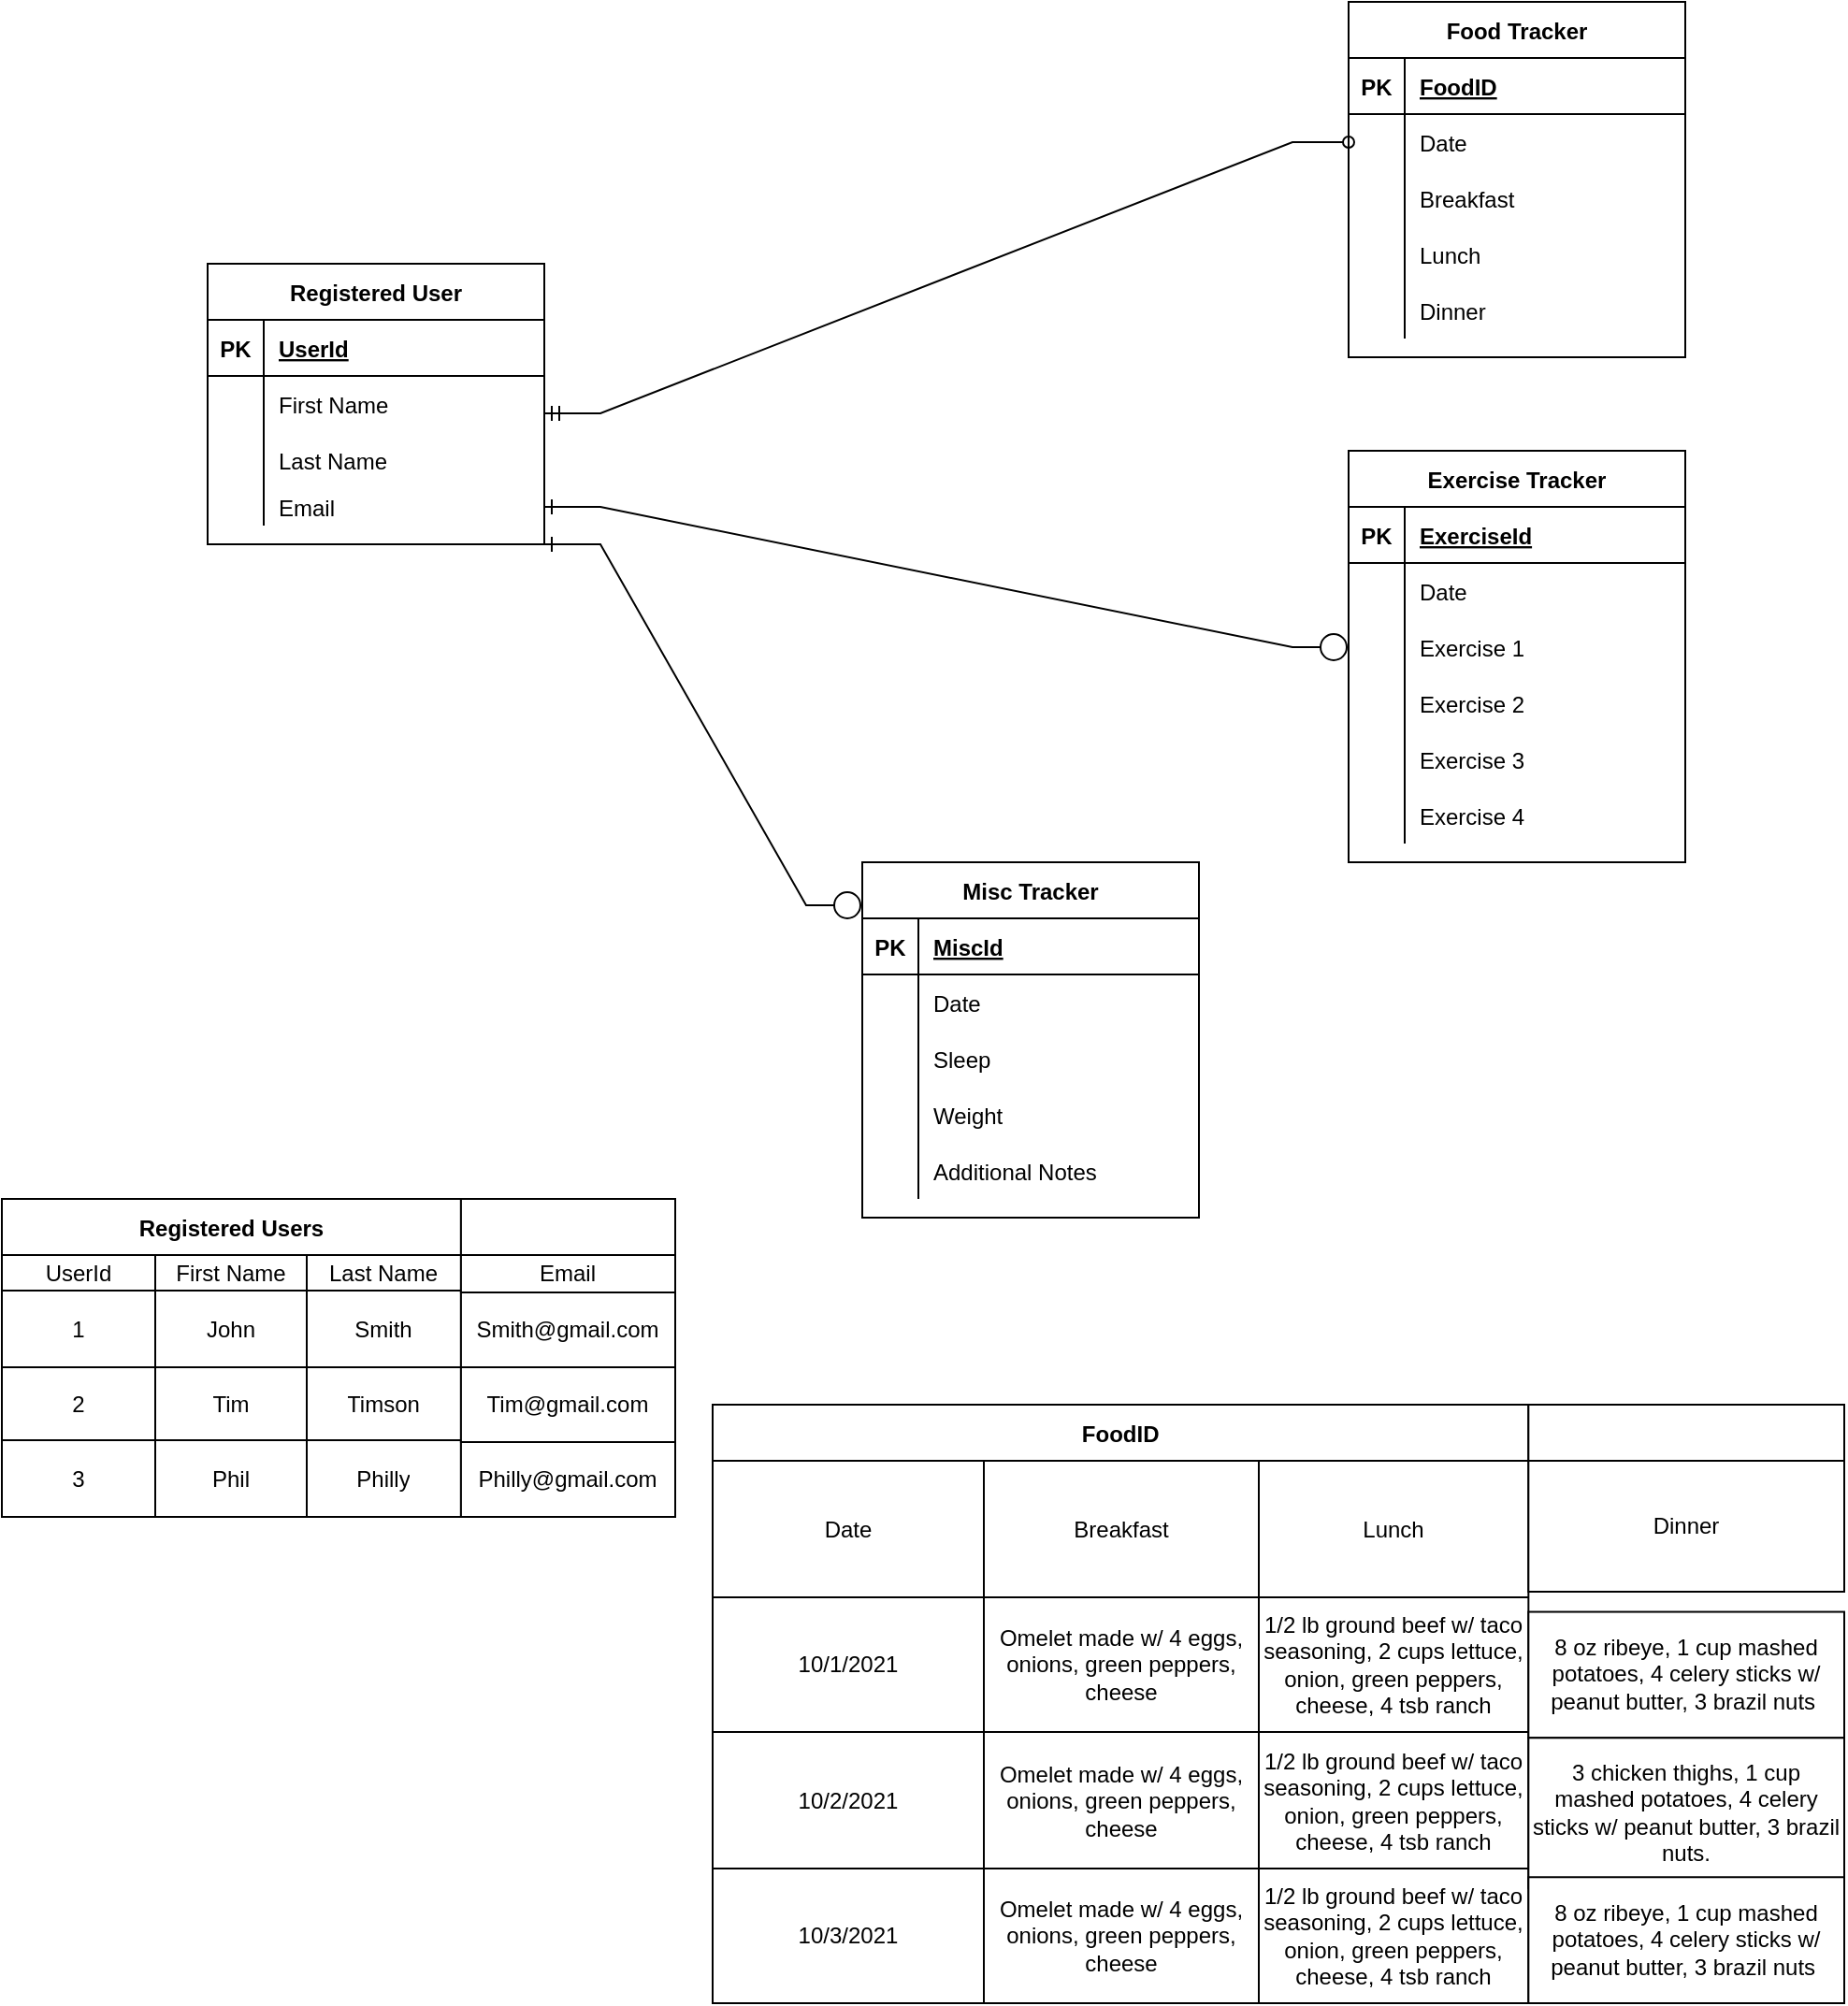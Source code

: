 <mxfile version="15.4.3" type="device"><diagram id="7xG6jPsVmkQjifolcjC4" name="Page-1"><mxGraphModel dx="2881" dy="2234" grid="1" gridSize="10" guides="1" tooltips="1" connect="1" arrows="1" fold="1" page="1" pageScale="1" pageWidth="850" pageHeight="1100" math="0" shadow="0"><root><mxCell id="0"/><mxCell id="1" parent="0"/><mxCell id="DBpOSrfO5cmfSUIclHoD-1" value="Registered User" style="shape=table;startSize=30;container=1;collapsible=1;childLayout=tableLayout;fixedRows=1;rowLines=0;fontStyle=1;align=center;resizeLast=1;" vertex="1" parent="1"><mxGeometry x="-740" y="20" width="180" height="150" as="geometry"/></mxCell><mxCell id="DBpOSrfO5cmfSUIclHoD-2" value="" style="shape=partialRectangle;collapsible=0;dropTarget=0;pointerEvents=0;fillColor=none;top=0;left=0;bottom=1;right=0;points=[[0,0.5],[1,0.5]];portConstraint=eastwest;" vertex="1" parent="DBpOSrfO5cmfSUIclHoD-1"><mxGeometry y="30" width="180" height="30" as="geometry"/></mxCell><mxCell id="DBpOSrfO5cmfSUIclHoD-3" value="PK" style="shape=partialRectangle;connectable=0;fillColor=none;top=0;left=0;bottom=0;right=0;fontStyle=1;overflow=hidden;" vertex="1" parent="DBpOSrfO5cmfSUIclHoD-2"><mxGeometry width="30" height="30" as="geometry"><mxRectangle width="30" height="30" as="alternateBounds"/></mxGeometry></mxCell><mxCell id="DBpOSrfO5cmfSUIclHoD-4" value="UserId" style="shape=partialRectangle;connectable=0;fillColor=none;top=0;left=0;bottom=0;right=0;align=left;spacingLeft=6;fontStyle=5;overflow=hidden;" vertex="1" parent="DBpOSrfO5cmfSUIclHoD-2"><mxGeometry x="30" width="150" height="30" as="geometry"><mxRectangle width="150" height="30" as="alternateBounds"/></mxGeometry></mxCell><mxCell id="DBpOSrfO5cmfSUIclHoD-5" value="" style="shape=partialRectangle;collapsible=0;dropTarget=0;pointerEvents=0;fillColor=none;top=0;left=0;bottom=0;right=0;points=[[0,0.5],[1,0.5]];portConstraint=eastwest;" vertex="1" parent="DBpOSrfO5cmfSUIclHoD-1"><mxGeometry y="60" width="180" height="30" as="geometry"/></mxCell><mxCell id="DBpOSrfO5cmfSUIclHoD-6" value="" style="shape=partialRectangle;connectable=0;fillColor=none;top=0;left=0;bottom=0;right=0;editable=1;overflow=hidden;" vertex="1" parent="DBpOSrfO5cmfSUIclHoD-5"><mxGeometry width="30" height="30" as="geometry"><mxRectangle width="30" height="30" as="alternateBounds"/></mxGeometry></mxCell><mxCell id="DBpOSrfO5cmfSUIclHoD-7" value="First Name " style="shape=partialRectangle;connectable=0;fillColor=none;top=0;left=0;bottom=0;right=0;align=left;spacingLeft=6;overflow=hidden;" vertex="1" parent="DBpOSrfO5cmfSUIclHoD-5"><mxGeometry x="30" width="150" height="30" as="geometry"><mxRectangle width="150" height="30" as="alternateBounds"/></mxGeometry></mxCell><mxCell id="DBpOSrfO5cmfSUIclHoD-8" value="" style="shape=partialRectangle;collapsible=0;dropTarget=0;pointerEvents=0;fillColor=none;top=0;left=0;bottom=0;right=0;points=[[0,0.5],[1,0.5]];portConstraint=eastwest;" vertex="1" parent="DBpOSrfO5cmfSUIclHoD-1"><mxGeometry y="90" width="180" height="30" as="geometry"/></mxCell><mxCell id="DBpOSrfO5cmfSUIclHoD-9" value="" style="shape=partialRectangle;connectable=0;fillColor=none;top=0;left=0;bottom=0;right=0;editable=1;overflow=hidden;" vertex="1" parent="DBpOSrfO5cmfSUIclHoD-8"><mxGeometry width="30" height="30" as="geometry"><mxRectangle width="30" height="30" as="alternateBounds"/></mxGeometry></mxCell><mxCell id="DBpOSrfO5cmfSUIclHoD-10" value="Last Name" style="shape=partialRectangle;connectable=0;fillColor=none;top=0;left=0;bottom=0;right=0;align=left;spacingLeft=6;overflow=hidden;" vertex="1" parent="DBpOSrfO5cmfSUIclHoD-8"><mxGeometry x="30" width="150" height="30" as="geometry"><mxRectangle width="150" height="30" as="alternateBounds"/></mxGeometry></mxCell><mxCell id="DBpOSrfO5cmfSUIclHoD-11" value="" style="shape=partialRectangle;collapsible=0;dropTarget=0;pointerEvents=0;fillColor=none;top=0;left=0;bottom=0;right=0;points=[[0,0.5],[1,0.5]];portConstraint=eastwest;" vertex="1" parent="DBpOSrfO5cmfSUIclHoD-1"><mxGeometry y="120" width="180" height="20" as="geometry"/></mxCell><mxCell id="DBpOSrfO5cmfSUIclHoD-12" value="" style="shape=partialRectangle;connectable=0;fillColor=none;top=0;left=0;bottom=0;right=0;editable=1;overflow=hidden;" vertex="1" parent="DBpOSrfO5cmfSUIclHoD-11"><mxGeometry width="30" height="20" as="geometry"><mxRectangle width="30" height="20" as="alternateBounds"/></mxGeometry></mxCell><mxCell id="DBpOSrfO5cmfSUIclHoD-13" value="Email" style="shape=partialRectangle;connectable=0;fillColor=none;top=0;left=0;bottom=0;right=0;align=left;spacingLeft=6;overflow=hidden;" vertex="1" parent="DBpOSrfO5cmfSUIclHoD-11"><mxGeometry x="30" width="150" height="20" as="geometry"><mxRectangle width="150" height="20" as="alternateBounds"/></mxGeometry></mxCell><mxCell id="DBpOSrfO5cmfSUIclHoD-53" value="Food Tracker" style="shape=table;startSize=30;container=1;collapsible=1;childLayout=tableLayout;fixedRows=1;rowLines=0;fontStyle=1;align=center;resizeLast=1;" vertex="1" parent="1"><mxGeometry x="-130" y="-120" width="180" height="190" as="geometry"/></mxCell><mxCell id="DBpOSrfO5cmfSUIclHoD-54" value="" style="shape=partialRectangle;collapsible=0;dropTarget=0;pointerEvents=0;fillColor=none;top=0;left=0;bottom=1;right=0;points=[[0,0.5],[1,0.5]];portConstraint=eastwest;" vertex="1" parent="DBpOSrfO5cmfSUIclHoD-53"><mxGeometry y="30" width="180" height="30" as="geometry"/></mxCell><mxCell id="DBpOSrfO5cmfSUIclHoD-55" value="PK" style="shape=partialRectangle;connectable=0;fillColor=none;top=0;left=0;bottom=0;right=0;fontStyle=1;overflow=hidden;" vertex="1" parent="DBpOSrfO5cmfSUIclHoD-54"><mxGeometry width="30" height="30" as="geometry"><mxRectangle width="30" height="30" as="alternateBounds"/></mxGeometry></mxCell><mxCell id="DBpOSrfO5cmfSUIclHoD-56" value="FoodID" style="shape=partialRectangle;connectable=0;fillColor=none;top=0;left=0;bottom=0;right=0;align=left;spacingLeft=6;fontStyle=5;overflow=hidden;" vertex="1" parent="DBpOSrfO5cmfSUIclHoD-54"><mxGeometry x="30" width="150" height="30" as="geometry"><mxRectangle width="150" height="30" as="alternateBounds"/></mxGeometry></mxCell><mxCell id="DBpOSrfO5cmfSUIclHoD-57" value="" style="shape=partialRectangle;collapsible=0;dropTarget=0;pointerEvents=0;fillColor=none;top=0;left=0;bottom=0;right=0;points=[[0,0.5],[1,0.5]];portConstraint=eastwest;" vertex="1" parent="DBpOSrfO5cmfSUIclHoD-53"><mxGeometry y="60" width="180" height="30" as="geometry"/></mxCell><mxCell id="DBpOSrfO5cmfSUIclHoD-58" value="" style="shape=partialRectangle;connectable=0;fillColor=none;top=0;left=0;bottom=0;right=0;editable=1;overflow=hidden;" vertex="1" parent="DBpOSrfO5cmfSUIclHoD-57"><mxGeometry width="30" height="30" as="geometry"><mxRectangle width="30" height="30" as="alternateBounds"/></mxGeometry></mxCell><mxCell id="DBpOSrfO5cmfSUIclHoD-59" value="Date" style="shape=partialRectangle;connectable=0;fillColor=none;top=0;left=0;bottom=0;right=0;align=left;spacingLeft=6;overflow=hidden;" vertex="1" parent="DBpOSrfO5cmfSUIclHoD-57"><mxGeometry x="30" width="150" height="30" as="geometry"><mxRectangle width="150" height="30" as="alternateBounds"/></mxGeometry></mxCell><mxCell id="DBpOSrfO5cmfSUIclHoD-60" value="" style="shape=partialRectangle;collapsible=0;dropTarget=0;pointerEvents=0;fillColor=none;top=0;left=0;bottom=0;right=0;points=[[0,0.5],[1,0.5]];portConstraint=eastwest;" vertex="1" parent="DBpOSrfO5cmfSUIclHoD-53"><mxGeometry y="90" width="180" height="30" as="geometry"/></mxCell><mxCell id="DBpOSrfO5cmfSUIclHoD-61" value="" style="shape=partialRectangle;connectable=0;fillColor=none;top=0;left=0;bottom=0;right=0;editable=1;overflow=hidden;" vertex="1" parent="DBpOSrfO5cmfSUIclHoD-60"><mxGeometry width="30" height="30" as="geometry"><mxRectangle width="30" height="30" as="alternateBounds"/></mxGeometry></mxCell><mxCell id="DBpOSrfO5cmfSUIclHoD-62" value="Breakfast" style="shape=partialRectangle;connectable=0;fillColor=none;top=0;left=0;bottom=0;right=0;align=left;spacingLeft=6;overflow=hidden;" vertex="1" parent="DBpOSrfO5cmfSUIclHoD-60"><mxGeometry x="30" width="150" height="30" as="geometry"><mxRectangle width="150" height="30" as="alternateBounds"/></mxGeometry></mxCell><mxCell id="DBpOSrfO5cmfSUIclHoD-63" value="" style="shape=partialRectangle;collapsible=0;dropTarget=0;pointerEvents=0;fillColor=none;top=0;left=0;bottom=0;right=0;points=[[0,0.5],[1,0.5]];portConstraint=eastwest;" vertex="1" parent="DBpOSrfO5cmfSUIclHoD-53"><mxGeometry y="120" width="180" height="30" as="geometry"/></mxCell><mxCell id="DBpOSrfO5cmfSUIclHoD-64" value="" style="shape=partialRectangle;connectable=0;fillColor=none;top=0;left=0;bottom=0;right=0;editable=1;overflow=hidden;" vertex="1" parent="DBpOSrfO5cmfSUIclHoD-63"><mxGeometry width="30" height="30" as="geometry"><mxRectangle width="30" height="30" as="alternateBounds"/></mxGeometry></mxCell><mxCell id="DBpOSrfO5cmfSUIclHoD-65" value="Lunch" style="shape=partialRectangle;connectable=0;fillColor=none;top=0;left=0;bottom=0;right=0;align=left;spacingLeft=6;overflow=hidden;" vertex="1" parent="DBpOSrfO5cmfSUIclHoD-63"><mxGeometry x="30" width="150" height="30" as="geometry"><mxRectangle width="150" height="30" as="alternateBounds"/></mxGeometry></mxCell><mxCell id="DBpOSrfO5cmfSUIclHoD-66" value="" style="shape=partialRectangle;collapsible=0;dropTarget=0;pointerEvents=0;fillColor=none;top=0;left=0;bottom=0;right=0;points=[[0,0.5],[1,0.5]];portConstraint=eastwest;" vertex="1" parent="DBpOSrfO5cmfSUIclHoD-53"><mxGeometry y="150" width="180" height="30" as="geometry"/></mxCell><mxCell id="DBpOSrfO5cmfSUIclHoD-67" value="" style="shape=partialRectangle;connectable=0;fillColor=none;top=0;left=0;bottom=0;right=0;editable=1;overflow=hidden;" vertex="1" parent="DBpOSrfO5cmfSUIclHoD-66"><mxGeometry width="30" height="30" as="geometry"><mxRectangle width="30" height="30" as="alternateBounds"/></mxGeometry></mxCell><mxCell id="DBpOSrfO5cmfSUIclHoD-68" value="Dinner" style="shape=partialRectangle;connectable=0;fillColor=none;top=0;left=0;bottom=0;right=0;align=left;spacingLeft=6;overflow=hidden;" vertex="1" parent="DBpOSrfO5cmfSUIclHoD-66"><mxGeometry x="30" width="150" height="30" as="geometry"><mxRectangle width="150" height="30" as="alternateBounds"/></mxGeometry></mxCell><mxCell id="DBpOSrfO5cmfSUIclHoD-69" value="" style="group" vertex="1" connectable="0" parent="1"><mxGeometry x="-850" y="520" width="360" height="170" as="geometry"/></mxCell><mxCell id="DBpOSrfO5cmfSUIclHoD-17" value="Registered Users" style="shape=table;startSize=30;container=1;collapsible=0;childLayout=tableLayout;fontStyle=1;align=center;pointerEvents=1;" vertex="1" parent="DBpOSrfO5cmfSUIclHoD-69"><mxGeometry width="245.455" height="170.0" as="geometry"/></mxCell><mxCell id="DBpOSrfO5cmfSUIclHoD-18" value="" style="shape=partialRectangle;html=1;whiteSpace=wrap;collapsible=0;dropTarget=0;pointerEvents=0;fillColor=none;top=0;left=0;bottom=0;right=0;points=[[0,0.5],[1,0.5]];portConstraint=eastwest;" vertex="1" parent="DBpOSrfO5cmfSUIclHoD-17"><mxGeometry y="30" width="245.455" height="19" as="geometry"/></mxCell><mxCell id="DBpOSrfO5cmfSUIclHoD-19" value="UserId" style="shape=partialRectangle;html=1;whiteSpace=wrap;connectable=0;fillColor=none;top=0;left=0;bottom=0;right=0;overflow=hidden;pointerEvents=1;" vertex="1" parent="DBpOSrfO5cmfSUIclHoD-18"><mxGeometry width="82" height="19" as="geometry"><mxRectangle width="82" height="19" as="alternateBounds"/></mxGeometry></mxCell><mxCell id="DBpOSrfO5cmfSUIclHoD-20" value="First Name" style="shape=partialRectangle;html=1;whiteSpace=wrap;connectable=0;fillColor=none;top=0;left=0;bottom=0;right=0;overflow=hidden;pointerEvents=1;" vertex="1" parent="DBpOSrfO5cmfSUIclHoD-18"><mxGeometry x="82" width="81" height="19" as="geometry"><mxRectangle width="81" height="19" as="alternateBounds"/></mxGeometry></mxCell><mxCell id="DBpOSrfO5cmfSUIclHoD-21" value="Last Name" style="shape=partialRectangle;html=1;whiteSpace=wrap;connectable=0;fillColor=none;top=0;left=0;bottom=0;right=0;overflow=hidden;pointerEvents=1;" vertex="1" parent="DBpOSrfO5cmfSUIclHoD-18"><mxGeometry x="163" width="82" height="19" as="geometry"><mxRectangle width="82" height="19" as="alternateBounds"/></mxGeometry></mxCell><mxCell id="DBpOSrfO5cmfSUIclHoD-22" value="" style="shape=partialRectangle;html=1;whiteSpace=wrap;collapsible=0;dropTarget=0;pointerEvents=0;fillColor=none;top=0;left=0;bottom=0;right=0;points=[[0,0.5],[1,0.5]];portConstraint=eastwest;" vertex="1" parent="DBpOSrfO5cmfSUIclHoD-17"><mxGeometry y="49" width="245.455" height="41" as="geometry"/></mxCell><mxCell id="DBpOSrfO5cmfSUIclHoD-23" value="1" style="shape=partialRectangle;html=1;whiteSpace=wrap;connectable=0;fillColor=none;top=0;left=0;bottom=0;right=0;overflow=hidden;pointerEvents=1;" vertex="1" parent="DBpOSrfO5cmfSUIclHoD-22"><mxGeometry width="82" height="41" as="geometry"><mxRectangle width="82" height="41" as="alternateBounds"/></mxGeometry></mxCell><mxCell id="DBpOSrfO5cmfSUIclHoD-24" value="John" style="shape=partialRectangle;html=1;whiteSpace=wrap;connectable=0;fillColor=none;top=0;left=0;bottom=0;right=0;overflow=hidden;pointerEvents=1;" vertex="1" parent="DBpOSrfO5cmfSUIclHoD-22"><mxGeometry x="82" width="81" height="41" as="geometry"><mxRectangle width="81" height="41" as="alternateBounds"/></mxGeometry></mxCell><mxCell id="DBpOSrfO5cmfSUIclHoD-25" value="Smith" style="shape=partialRectangle;html=1;whiteSpace=wrap;connectable=0;fillColor=none;top=0;left=0;bottom=0;right=0;overflow=hidden;pointerEvents=1;" vertex="1" parent="DBpOSrfO5cmfSUIclHoD-22"><mxGeometry x="163" width="82" height="41" as="geometry"><mxRectangle width="82" height="41" as="alternateBounds"/></mxGeometry></mxCell><mxCell id="DBpOSrfO5cmfSUIclHoD-26" value="" style="shape=partialRectangle;html=1;whiteSpace=wrap;collapsible=0;dropTarget=0;pointerEvents=0;fillColor=none;top=0;left=0;bottom=0;right=0;points=[[0,0.5],[1,0.5]];portConstraint=eastwest;" vertex="1" parent="DBpOSrfO5cmfSUIclHoD-17"><mxGeometry y="90" width="245.455" height="39" as="geometry"/></mxCell><mxCell id="DBpOSrfO5cmfSUIclHoD-27" value="2" style="shape=partialRectangle;html=1;whiteSpace=wrap;connectable=0;fillColor=none;top=0;left=0;bottom=0;right=0;overflow=hidden;pointerEvents=1;" vertex="1" parent="DBpOSrfO5cmfSUIclHoD-26"><mxGeometry width="82" height="39" as="geometry"><mxRectangle width="82" height="39" as="alternateBounds"/></mxGeometry></mxCell><mxCell id="DBpOSrfO5cmfSUIclHoD-28" value="Tim" style="shape=partialRectangle;html=1;whiteSpace=wrap;connectable=0;fillColor=none;top=0;left=0;bottom=0;right=0;overflow=hidden;pointerEvents=1;" vertex="1" parent="DBpOSrfO5cmfSUIclHoD-26"><mxGeometry x="82" width="81" height="39" as="geometry"><mxRectangle width="81" height="39" as="alternateBounds"/></mxGeometry></mxCell><mxCell id="DBpOSrfO5cmfSUIclHoD-29" value="Timson" style="shape=partialRectangle;html=1;whiteSpace=wrap;connectable=0;fillColor=none;top=0;left=0;bottom=0;right=0;overflow=hidden;pointerEvents=1;" vertex="1" parent="DBpOSrfO5cmfSUIclHoD-26"><mxGeometry x="163" width="82" height="39" as="geometry"><mxRectangle width="82" height="39" as="alternateBounds"/></mxGeometry></mxCell><mxCell id="DBpOSrfO5cmfSUIclHoD-42" value="" style="shape=partialRectangle;html=1;whiteSpace=wrap;collapsible=0;dropTarget=0;pointerEvents=0;fillColor=none;top=0;left=0;bottom=0;right=0;points=[[0,0.5],[1,0.5]];portConstraint=eastwest;" vertex="1" parent="DBpOSrfO5cmfSUIclHoD-17"><mxGeometry y="129" width="245.455" height="41" as="geometry"/></mxCell><mxCell id="DBpOSrfO5cmfSUIclHoD-43" value="3" style="shape=partialRectangle;html=1;whiteSpace=wrap;connectable=0;fillColor=none;top=0;left=0;bottom=0;right=0;overflow=hidden;pointerEvents=1;" vertex="1" parent="DBpOSrfO5cmfSUIclHoD-42"><mxGeometry width="82" height="41" as="geometry"><mxRectangle width="82" height="41" as="alternateBounds"/></mxGeometry></mxCell><mxCell id="DBpOSrfO5cmfSUIclHoD-44" value="Phil" style="shape=partialRectangle;html=1;whiteSpace=wrap;connectable=0;fillColor=none;top=0;left=0;bottom=0;right=0;overflow=hidden;pointerEvents=1;" vertex="1" parent="DBpOSrfO5cmfSUIclHoD-42"><mxGeometry x="82" width="81" height="41" as="geometry"><mxRectangle width="81" height="41" as="alternateBounds"/></mxGeometry></mxCell><mxCell id="DBpOSrfO5cmfSUIclHoD-45" value="Philly" style="shape=partialRectangle;html=1;whiteSpace=wrap;connectable=0;fillColor=none;top=0;left=0;bottom=0;right=0;overflow=hidden;pointerEvents=1;" vertex="1" parent="DBpOSrfO5cmfSUIclHoD-42"><mxGeometry x="163" width="82" height="41" as="geometry"><mxRectangle width="82" height="41" as="alternateBounds"/></mxGeometry></mxCell><mxCell id="DBpOSrfO5cmfSUIclHoD-52" value="" style="group" vertex="1" connectable="0" parent="DBpOSrfO5cmfSUIclHoD-69"><mxGeometry x="245.455" width="114.545" height="170.0" as="geometry"/></mxCell><mxCell id="DBpOSrfO5cmfSUIclHoD-46" value="" style="rounded=0;whiteSpace=wrap;html=1;" vertex="1" parent="DBpOSrfO5cmfSUIclHoD-52"><mxGeometry width="114.545" height="30.0" as="geometry"/></mxCell><mxCell id="DBpOSrfO5cmfSUIclHoD-47" value="Email" style="rounded=0;whiteSpace=wrap;html=1;" vertex="1" parent="DBpOSrfO5cmfSUIclHoD-52"><mxGeometry y="30.0" width="114.545" height="20.0" as="geometry"/></mxCell><mxCell id="DBpOSrfO5cmfSUIclHoD-49" value="Smith@gmail.com" style="rounded=0;whiteSpace=wrap;html=1;" vertex="1" parent="DBpOSrfO5cmfSUIclHoD-52"><mxGeometry y="50.0" width="114.545" height="40.0" as="geometry"/></mxCell><mxCell id="DBpOSrfO5cmfSUIclHoD-50" value="Tim@gmail.com" style="rounded=0;whiteSpace=wrap;html=1;" vertex="1" parent="DBpOSrfO5cmfSUIclHoD-52"><mxGeometry y="90.0" width="114.545" height="40.0" as="geometry"/></mxCell><mxCell id="DBpOSrfO5cmfSUIclHoD-51" value="Philly@gmail.com" style="rounded=0;whiteSpace=wrap;html=1;" vertex="1" parent="DBpOSrfO5cmfSUIclHoD-52"><mxGeometry y="130.0" width="114.545" height="40.0" as="geometry"/></mxCell><mxCell id="DBpOSrfO5cmfSUIclHoD-94" value="" style="group" vertex="1" connectable="0" parent="1"><mxGeometry x="-470" y="630" width="605" height="320" as="geometry"/></mxCell><mxCell id="DBpOSrfO5cmfSUIclHoD-70" value="FoodID" style="shape=table;startSize=30;container=1;collapsible=0;childLayout=tableLayout;fontStyle=1;align=center;pointerEvents=1;" vertex="1" parent="DBpOSrfO5cmfSUIclHoD-94"><mxGeometry width="436.163" height="320" as="geometry"/></mxCell><mxCell id="DBpOSrfO5cmfSUIclHoD-71" value="" style="shape=partialRectangle;html=1;whiteSpace=wrap;collapsible=0;dropTarget=0;pointerEvents=0;fillColor=none;top=0;left=0;bottom=0;right=0;points=[[0,0.5],[1,0.5]];portConstraint=eastwest;" vertex="1" parent="DBpOSrfO5cmfSUIclHoD-70"><mxGeometry y="30" width="436.163" height="73" as="geometry"/></mxCell><mxCell id="DBpOSrfO5cmfSUIclHoD-72" value="Date" style="shape=partialRectangle;html=1;whiteSpace=wrap;connectable=0;fillColor=none;top=0;left=0;bottom=0;right=0;overflow=hidden;pointerEvents=1;" vertex="1" parent="DBpOSrfO5cmfSUIclHoD-71"><mxGeometry width="145" height="73" as="geometry"><mxRectangle width="145" height="73" as="alternateBounds"/></mxGeometry></mxCell><mxCell id="DBpOSrfO5cmfSUIclHoD-73" value="Breakfast" style="shape=partialRectangle;html=1;whiteSpace=wrap;connectable=0;fillColor=none;top=0;left=0;bottom=0;right=0;overflow=hidden;pointerEvents=1;" vertex="1" parent="DBpOSrfO5cmfSUIclHoD-71"><mxGeometry x="145" width="147" height="73" as="geometry"><mxRectangle width="147" height="73" as="alternateBounds"/></mxGeometry></mxCell><mxCell id="DBpOSrfO5cmfSUIclHoD-74" value="Lunch" style="shape=partialRectangle;html=1;whiteSpace=wrap;connectable=0;fillColor=none;top=0;left=0;bottom=0;right=0;overflow=hidden;pointerEvents=1;" vertex="1" parent="DBpOSrfO5cmfSUIclHoD-71"><mxGeometry x="292" width="144" height="73" as="geometry"><mxRectangle width="144" height="73" as="alternateBounds"/></mxGeometry></mxCell><mxCell id="DBpOSrfO5cmfSUIclHoD-75" value="" style="shape=partialRectangle;html=1;whiteSpace=wrap;collapsible=0;dropTarget=0;pointerEvents=0;fillColor=none;top=0;left=0;bottom=0;right=0;points=[[0,0.5],[1,0.5]];portConstraint=eastwest;" vertex="1" parent="DBpOSrfO5cmfSUIclHoD-70"><mxGeometry y="103" width="436.163" height="72" as="geometry"/></mxCell><mxCell id="DBpOSrfO5cmfSUIclHoD-76" value="10/1/2021" style="shape=partialRectangle;html=1;whiteSpace=wrap;connectable=0;fillColor=none;top=0;left=0;bottom=0;right=0;overflow=hidden;pointerEvents=1;" vertex="1" parent="DBpOSrfO5cmfSUIclHoD-75"><mxGeometry width="145" height="72" as="geometry"><mxRectangle width="145" height="72" as="alternateBounds"/></mxGeometry></mxCell><mxCell id="DBpOSrfO5cmfSUIclHoD-77" value="Omelet made w/ 4 eggs, onions, green peppers, cheese" style="shape=partialRectangle;html=1;whiteSpace=wrap;connectable=0;fillColor=none;top=0;left=0;bottom=0;right=0;overflow=hidden;pointerEvents=1;" vertex="1" parent="DBpOSrfO5cmfSUIclHoD-75"><mxGeometry x="145" width="147" height="72" as="geometry"><mxRectangle width="147" height="72" as="alternateBounds"/></mxGeometry></mxCell><mxCell id="DBpOSrfO5cmfSUIclHoD-78" value="1/2 lb ground beef w/ taco seasoning, 2 cups lettuce, onion, green peppers, cheese, 4 tsb ranch" style="shape=partialRectangle;html=1;whiteSpace=wrap;connectable=0;fillColor=none;top=0;left=0;bottom=0;right=0;overflow=hidden;pointerEvents=1;" vertex="1" parent="DBpOSrfO5cmfSUIclHoD-75"><mxGeometry x="292" width="144" height="72" as="geometry"><mxRectangle width="144" height="72" as="alternateBounds"/></mxGeometry></mxCell><mxCell id="DBpOSrfO5cmfSUIclHoD-83" value="" style="shape=partialRectangle;html=1;whiteSpace=wrap;collapsible=0;dropTarget=0;pointerEvents=0;fillColor=none;top=0;left=0;bottom=0;right=0;points=[[0,0.5],[1,0.5]];portConstraint=eastwest;" vertex="1" parent="DBpOSrfO5cmfSUIclHoD-70"><mxGeometry y="175" width="436.163" height="73" as="geometry"/></mxCell><mxCell id="DBpOSrfO5cmfSUIclHoD-84" value="10/2/2021" style="shape=partialRectangle;html=1;whiteSpace=wrap;connectable=0;fillColor=none;top=0;left=0;bottom=0;right=0;overflow=hidden;pointerEvents=1;" vertex="1" parent="DBpOSrfO5cmfSUIclHoD-83"><mxGeometry width="145" height="73" as="geometry"><mxRectangle width="145" height="73" as="alternateBounds"/></mxGeometry></mxCell><mxCell id="DBpOSrfO5cmfSUIclHoD-85" value="&lt;span&gt;Omelet made w/ 4 eggs, onions, green peppers, cheese&lt;/span&gt;" style="shape=partialRectangle;html=1;whiteSpace=wrap;connectable=0;fillColor=none;top=0;left=0;bottom=0;right=0;overflow=hidden;pointerEvents=1;" vertex="1" parent="DBpOSrfO5cmfSUIclHoD-83"><mxGeometry x="145" width="147" height="73" as="geometry"><mxRectangle width="147" height="73" as="alternateBounds"/></mxGeometry></mxCell><mxCell id="DBpOSrfO5cmfSUIclHoD-86" value="&lt;span&gt;1/2 lb ground beef w/ taco seasoning, 2 cups lettuce, onion, green peppers, cheese, 4 tsb ranch&lt;/span&gt;" style="shape=partialRectangle;html=1;whiteSpace=wrap;connectable=0;fillColor=none;top=0;left=0;bottom=0;right=0;overflow=hidden;pointerEvents=1;" vertex="1" parent="DBpOSrfO5cmfSUIclHoD-83"><mxGeometry x="292" width="144" height="73" as="geometry"><mxRectangle width="144" height="73" as="alternateBounds"/></mxGeometry></mxCell><mxCell id="DBpOSrfO5cmfSUIclHoD-79" value="" style="shape=partialRectangle;html=1;whiteSpace=wrap;collapsible=0;dropTarget=0;pointerEvents=0;fillColor=none;top=0;left=0;bottom=0;right=0;points=[[0,0.5],[1,0.5]];portConstraint=eastwest;" vertex="1" parent="DBpOSrfO5cmfSUIclHoD-70"><mxGeometry y="248" width="436.163" height="72" as="geometry"/></mxCell><mxCell id="DBpOSrfO5cmfSUIclHoD-80" value="10/3/2021" style="shape=partialRectangle;html=1;whiteSpace=wrap;connectable=0;fillColor=none;top=0;left=0;bottom=0;right=0;overflow=hidden;pointerEvents=1;" vertex="1" parent="DBpOSrfO5cmfSUIclHoD-79"><mxGeometry width="145" height="72" as="geometry"><mxRectangle width="145" height="72" as="alternateBounds"/></mxGeometry></mxCell><mxCell id="DBpOSrfO5cmfSUIclHoD-81" value="&lt;span&gt;Omelet made w/ 4 eggs, onions, green peppers, cheese&lt;/span&gt;" style="shape=partialRectangle;html=1;whiteSpace=wrap;connectable=0;fillColor=none;top=0;left=0;bottom=0;right=0;overflow=hidden;pointerEvents=1;" vertex="1" parent="DBpOSrfO5cmfSUIclHoD-79"><mxGeometry x="145" width="147" height="72" as="geometry"><mxRectangle width="147" height="72" as="alternateBounds"/></mxGeometry></mxCell><mxCell id="DBpOSrfO5cmfSUIclHoD-82" value="&lt;span&gt;1/2 lb ground beef w/ taco seasoning, 2 cups lettuce, onion, green peppers, cheese, 4 tsb ranch&lt;/span&gt;" style="shape=partialRectangle;html=1;whiteSpace=wrap;connectable=0;fillColor=none;top=0;left=0;bottom=0;right=0;overflow=hidden;pointerEvents=1;" vertex="1" parent="DBpOSrfO5cmfSUIclHoD-79"><mxGeometry x="292" width="144" height="72" as="geometry"><mxRectangle width="144" height="72" as="alternateBounds"/></mxGeometry></mxCell><mxCell id="DBpOSrfO5cmfSUIclHoD-87" value="" style="rounded=0;whiteSpace=wrap;html=1;" vertex="1" parent="DBpOSrfO5cmfSUIclHoD-94"><mxGeometry x="436.16" width="168.84" height="30" as="geometry"/></mxCell><mxCell id="DBpOSrfO5cmfSUIclHoD-88" value="Dinner" style="rounded=0;whiteSpace=wrap;html=1;" vertex="1" parent="DBpOSrfO5cmfSUIclHoD-94"><mxGeometry x="436.16" y="30" width="168.84" height="70" as="geometry"/></mxCell><mxCell id="DBpOSrfO5cmfSUIclHoD-89" value="8 oz ribeye, 1 cup mashed potatoes, 4 celery sticks w/ peanut butter, 3 brazil nuts&amp;nbsp;" style="rounded=0;whiteSpace=wrap;html=1;" vertex="1" parent="DBpOSrfO5cmfSUIclHoD-94"><mxGeometry x="436.163" y="110.769" width="168.837" height="67.368" as="geometry"/></mxCell><mxCell id="DBpOSrfO5cmfSUIclHoD-90" value="3 chicken thighs, 1 cup mashed potatoes, 4 celery sticks w/ peanut butter, 3 brazil nuts." style="rounded=0;whiteSpace=wrap;html=1;" vertex="1" parent="DBpOSrfO5cmfSUIclHoD-94"><mxGeometry x="436.165" y="178.142" width="168.835" height="80.32" as="geometry"/></mxCell><mxCell id="DBpOSrfO5cmfSUIclHoD-91" value="&lt;span&gt;8 oz ribeye, 1 cup mashed potatoes, 4 celery sticks w/ peanut butter, 3 brazil nuts&amp;nbsp;&lt;/span&gt;" style="rounded=0;whiteSpace=wrap;html=1;" vertex="1" parent="DBpOSrfO5cmfSUIclHoD-94"><mxGeometry x="436.163" y="252.632" width="168.837" height="67.368" as="geometry"/></mxCell><mxCell id="DBpOSrfO5cmfSUIclHoD-110" value="" style="edgeStyle=entityRelationEdgeStyle;fontSize=12;html=1;endArrow=oval;startArrow=ERmandOne;rounded=0;endFill=0;" edge="1" parent="1" target="DBpOSrfO5cmfSUIclHoD-57"><mxGeometry width="100" height="100" relative="1" as="geometry"><mxPoint x="-560" y="100" as="sourcePoint"/><mxPoint x="-460" as="targetPoint"/></mxGeometry></mxCell><mxCell id="DBpOSrfO5cmfSUIclHoD-111" value="Exercise Tracker" style="shape=table;startSize=30;container=1;collapsible=1;childLayout=tableLayout;fixedRows=1;rowLines=0;fontStyle=1;align=center;resizeLast=1;" vertex="1" parent="1"><mxGeometry x="-130" y="120" width="180" height="220" as="geometry"/></mxCell><mxCell id="DBpOSrfO5cmfSUIclHoD-112" value="" style="shape=partialRectangle;collapsible=0;dropTarget=0;pointerEvents=0;fillColor=none;top=0;left=0;bottom=1;right=0;points=[[0,0.5],[1,0.5]];portConstraint=eastwest;" vertex="1" parent="DBpOSrfO5cmfSUIclHoD-111"><mxGeometry y="30" width="180" height="30" as="geometry"/></mxCell><mxCell id="DBpOSrfO5cmfSUIclHoD-113" value="PK" style="shape=partialRectangle;connectable=0;fillColor=none;top=0;left=0;bottom=0;right=0;fontStyle=1;overflow=hidden;" vertex="1" parent="DBpOSrfO5cmfSUIclHoD-112"><mxGeometry width="30" height="30" as="geometry"><mxRectangle width="30" height="30" as="alternateBounds"/></mxGeometry></mxCell><mxCell id="DBpOSrfO5cmfSUIclHoD-114" value="ExerciseId" style="shape=partialRectangle;connectable=0;fillColor=none;top=0;left=0;bottom=0;right=0;align=left;spacingLeft=6;fontStyle=5;overflow=hidden;" vertex="1" parent="DBpOSrfO5cmfSUIclHoD-112"><mxGeometry x="30" width="150" height="30" as="geometry"><mxRectangle width="150" height="30" as="alternateBounds"/></mxGeometry></mxCell><mxCell id="DBpOSrfO5cmfSUIclHoD-115" value="" style="shape=partialRectangle;collapsible=0;dropTarget=0;pointerEvents=0;fillColor=none;top=0;left=0;bottom=0;right=0;points=[[0,0.5],[1,0.5]];portConstraint=eastwest;" vertex="1" parent="DBpOSrfO5cmfSUIclHoD-111"><mxGeometry y="60" width="180" height="30" as="geometry"/></mxCell><mxCell id="DBpOSrfO5cmfSUIclHoD-116" value="" style="shape=partialRectangle;connectable=0;fillColor=none;top=0;left=0;bottom=0;right=0;editable=1;overflow=hidden;" vertex="1" parent="DBpOSrfO5cmfSUIclHoD-115"><mxGeometry width="30" height="30" as="geometry"><mxRectangle width="30" height="30" as="alternateBounds"/></mxGeometry></mxCell><mxCell id="DBpOSrfO5cmfSUIclHoD-117" value="Date" style="shape=partialRectangle;connectable=0;fillColor=none;top=0;left=0;bottom=0;right=0;align=left;spacingLeft=6;overflow=hidden;" vertex="1" parent="DBpOSrfO5cmfSUIclHoD-115"><mxGeometry x="30" width="150" height="30" as="geometry"><mxRectangle width="150" height="30" as="alternateBounds"/></mxGeometry></mxCell><mxCell id="DBpOSrfO5cmfSUIclHoD-118" value="" style="shape=partialRectangle;collapsible=0;dropTarget=0;pointerEvents=0;fillColor=none;top=0;left=0;bottom=0;right=0;points=[[0,0.5],[1,0.5]];portConstraint=eastwest;" vertex="1" parent="DBpOSrfO5cmfSUIclHoD-111"><mxGeometry y="90" width="180" height="30" as="geometry"/></mxCell><mxCell id="DBpOSrfO5cmfSUIclHoD-119" value="" style="shape=partialRectangle;connectable=0;fillColor=none;top=0;left=0;bottom=0;right=0;editable=1;overflow=hidden;" vertex="1" parent="DBpOSrfO5cmfSUIclHoD-118"><mxGeometry width="30" height="30" as="geometry"><mxRectangle width="30" height="30" as="alternateBounds"/></mxGeometry></mxCell><mxCell id="DBpOSrfO5cmfSUIclHoD-120" value="Exercise 1" style="shape=partialRectangle;connectable=0;fillColor=none;top=0;left=0;bottom=0;right=0;align=left;spacingLeft=6;overflow=hidden;" vertex="1" parent="DBpOSrfO5cmfSUIclHoD-118"><mxGeometry x="30" width="150" height="30" as="geometry"><mxRectangle width="150" height="30" as="alternateBounds"/></mxGeometry></mxCell><mxCell id="DBpOSrfO5cmfSUIclHoD-121" value="" style="shape=partialRectangle;collapsible=0;dropTarget=0;pointerEvents=0;fillColor=none;top=0;left=0;bottom=0;right=0;points=[[0,0.5],[1,0.5]];portConstraint=eastwest;" vertex="1" parent="DBpOSrfO5cmfSUIclHoD-111"><mxGeometry y="120" width="180" height="30" as="geometry"/></mxCell><mxCell id="DBpOSrfO5cmfSUIclHoD-122" value="" style="shape=partialRectangle;connectable=0;fillColor=none;top=0;left=0;bottom=0;right=0;editable=1;overflow=hidden;" vertex="1" parent="DBpOSrfO5cmfSUIclHoD-121"><mxGeometry width="30" height="30" as="geometry"><mxRectangle width="30" height="30" as="alternateBounds"/></mxGeometry></mxCell><mxCell id="DBpOSrfO5cmfSUIclHoD-123" value="Exercise 2" style="shape=partialRectangle;connectable=0;fillColor=none;top=0;left=0;bottom=0;right=0;align=left;spacingLeft=6;overflow=hidden;" vertex="1" parent="DBpOSrfO5cmfSUIclHoD-121"><mxGeometry x="30" width="150" height="30" as="geometry"><mxRectangle width="150" height="30" as="alternateBounds"/></mxGeometry></mxCell><mxCell id="DBpOSrfO5cmfSUIclHoD-124" value="" style="shape=partialRectangle;collapsible=0;dropTarget=0;pointerEvents=0;fillColor=none;top=0;left=0;bottom=0;right=0;points=[[0,0.5],[1,0.5]];portConstraint=eastwest;" vertex="1" parent="DBpOSrfO5cmfSUIclHoD-111"><mxGeometry y="150" width="180" height="30" as="geometry"/></mxCell><mxCell id="DBpOSrfO5cmfSUIclHoD-125" value="" style="shape=partialRectangle;connectable=0;fillColor=none;top=0;left=0;bottom=0;right=0;editable=1;overflow=hidden;" vertex="1" parent="DBpOSrfO5cmfSUIclHoD-124"><mxGeometry width="30" height="30" as="geometry"><mxRectangle width="30" height="30" as="alternateBounds"/></mxGeometry></mxCell><mxCell id="DBpOSrfO5cmfSUIclHoD-126" value="Exercise 3" style="shape=partialRectangle;connectable=0;fillColor=none;top=0;left=0;bottom=0;right=0;align=left;spacingLeft=6;overflow=hidden;" vertex="1" parent="DBpOSrfO5cmfSUIclHoD-124"><mxGeometry x="30" width="150" height="30" as="geometry"><mxRectangle width="150" height="30" as="alternateBounds"/></mxGeometry></mxCell><mxCell id="DBpOSrfO5cmfSUIclHoD-127" value="" style="shape=partialRectangle;collapsible=0;dropTarget=0;pointerEvents=0;fillColor=none;top=0;left=0;bottom=0;right=0;points=[[0,0.5],[1,0.5]];portConstraint=eastwest;" vertex="1" parent="DBpOSrfO5cmfSUIclHoD-111"><mxGeometry y="180" width="180" height="30" as="geometry"/></mxCell><mxCell id="DBpOSrfO5cmfSUIclHoD-128" value="" style="shape=partialRectangle;connectable=0;fillColor=none;top=0;left=0;bottom=0;right=0;editable=1;overflow=hidden;" vertex="1" parent="DBpOSrfO5cmfSUIclHoD-127"><mxGeometry width="30" height="30" as="geometry"><mxRectangle width="30" height="30" as="alternateBounds"/></mxGeometry></mxCell><mxCell id="DBpOSrfO5cmfSUIclHoD-129" value="Exercise 4" style="shape=partialRectangle;connectable=0;fillColor=none;top=0;left=0;bottom=0;right=0;align=left;spacingLeft=6;overflow=hidden;" vertex="1" parent="DBpOSrfO5cmfSUIclHoD-127"><mxGeometry x="30" width="150" height="30" as="geometry"><mxRectangle width="150" height="30" as="alternateBounds"/></mxGeometry></mxCell><mxCell id="DBpOSrfO5cmfSUIclHoD-130" value="" style="edgeStyle=entityRelationEdgeStyle;fontSize=12;html=1;endArrow=circle;endFill=0;rounded=0;entryX=0;entryY=0.5;entryDx=0;entryDy=0;startArrow=ERone;startFill=0;" edge="1" parent="1" source="DBpOSrfO5cmfSUIclHoD-11" target="DBpOSrfO5cmfSUIclHoD-118"><mxGeometry width="100" height="100" relative="1" as="geometry"><mxPoint x="-580" y="170" as="sourcePoint"/><mxPoint x="-480" y="70" as="targetPoint"/></mxGeometry></mxCell><mxCell id="DBpOSrfO5cmfSUIclHoD-131" value="Misc Tracker" style="shape=table;startSize=30;container=1;collapsible=1;childLayout=tableLayout;fixedRows=1;rowLines=0;fontStyle=1;align=center;resizeLast=1;" vertex="1" parent="1"><mxGeometry x="-390" y="340" width="180" height="190" as="geometry"/></mxCell><mxCell id="DBpOSrfO5cmfSUIclHoD-132" value="" style="shape=partialRectangle;collapsible=0;dropTarget=0;pointerEvents=0;fillColor=none;top=0;left=0;bottom=1;right=0;points=[[0,0.5],[1,0.5]];portConstraint=eastwest;" vertex="1" parent="DBpOSrfO5cmfSUIclHoD-131"><mxGeometry y="30" width="180" height="30" as="geometry"/></mxCell><mxCell id="DBpOSrfO5cmfSUIclHoD-133" value="PK" style="shape=partialRectangle;connectable=0;fillColor=none;top=0;left=0;bottom=0;right=0;fontStyle=1;overflow=hidden;" vertex="1" parent="DBpOSrfO5cmfSUIclHoD-132"><mxGeometry width="30" height="30" as="geometry"><mxRectangle width="30" height="30" as="alternateBounds"/></mxGeometry></mxCell><mxCell id="DBpOSrfO5cmfSUIclHoD-134" value="MiscId" style="shape=partialRectangle;connectable=0;fillColor=none;top=0;left=0;bottom=0;right=0;align=left;spacingLeft=6;fontStyle=5;overflow=hidden;" vertex="1" parent="DBpOSrfO5cmfSUIclHoD-132"><mxGeometry x="30" width="150" height="30" as="geometry"><mxRectangle width="150" height="30" as="alternateBounds"/></mxGeometry></mxCell><mxCell id="DBpOSrfO5cmfSUIclHoD-135" value="" style="shape=partialRectangle;collapsible=0;dropTarget=0;pointerEvents=0;fillColor=none;top=0;left=0;bottom=0;right=0;points=[[0,0.5],[1,0.5]];portConstraint=eastwest;" vertex="1" parent="DBpOSrfO5cmfSUIclHoD-131"><mxGeometry y="60" width="180" height="30" as="geometry"/></mxCell><mxCell id="DBpOSrfO5cmfSUIclHoD-136" value="" style="shape=partialRectangle;connectable=0;fillColor=none;top=0;left=0;bottom=0;right=0;editable=1;overflow=hidden;" vertex="1" parent="DBpOSrfO5cmfSUIclHoD-135"><mxGeometry width="30" height="30" as="geometry"><mxRectangle width="30" height="30" as="alternateBounds"/></mxGeometry></mxCell><mxCell id="DBpOSrfO5cmfSUIclHoD-137" value="Date" style="shape=partialRectangle;connectable=0;fillColor=none;top=0;left=0;bottom=0;right=0;align=left;spacingLeft=6;overflow=hidden;" vertex="1" parent="DBpOSrfO5cmfSUIclHoD-135"><mxGeometry x="30" width="150" height="30" as="geometry"><mxRectangle width="150" height="30" as="alternateBounds"/></mxGeometry></mxCell><mxCell id="DBpOSrfO5cmfSUIclHoD-138" value="" style="shape=partialRectangle;collapsible=0;dropTarget=0;pointerEvents=0;fillColor=none;top=0;left=0;bottom=0;right=0;points=[[0,0.5],[1,0.5]];portConstraint=eastwest;" vertex="1" parent="DBpOSrfO5cmfSUIclHoD-131"><mxGeometry y="90" width="180" height="30" as="geometry"/></mxCell><mxCell id="DBpOSrfO5cmfSUIclHoD-139" value="" style="shape=partialRectangle;connectable=0;fillColor=none;top=0;left=0;bottom=0;right=0;editable=1;overflow=hidden;" vertex="1" parent="DBpOSrfO5cmfSUIclHoD-138"><mxGeometry width="30" height="30" as="geometry"><mxRectangle width="30" height="30" as="alternateBounds"/></mxGeometry></mxCell><mxCell id="DBpOSrfO5cmfSUIclHoD-140" value="Sleep" style="shape=partialRectangle;connectable=0;fillColor=none;top=0;left=0;bottom=0;right=0;align=left;spacingLeft=6;overflow=hidden;" vertex="1" parent="DBpOSrfO5cmfSUIclHoD-138"><mxGeometry x="30" width="150" height="30" as="geometry"><mxRectangle width="150" height="30" as="alternateBounds"/></mxGeometry></mxCell><mxCell id="DBpOSrfO5cmfSUIclHoD-141" value="" style="shape=partialRectangle;collapsible=0;dropTarget=0;pointerEvents=0;fillColor=none;top=0;left=0;bottom=0;right=0;points=[[0,0.5],[1,0.5]];portConstraint=eastwest;" vertex="1" parent="DBpOSrfO5cmfSUIclHoD-131"><mxGeometry y="120" width="180" height="30" as="geometry"/></mxCell><mxCell id="DBpOSrfO5cmfSUIclHoD-142" value="" style="shape=partialRectangle;connectable=0;fillColor=none;top=0;left=0;bottom=0;right=0;editable=1;overflow=hidden;" vertex="1" parent="DBpOSrfO5cmfSUIclHoD-141"><mxGeometry width="30" height="30" as="geometry"><mxRectangle width="30" height="30" as="alternateBounds"/></mxGeometry></mxCell><mxCell id="DBpOSrfO5cmfSUIclHoD-143" value="Weight" style="shape=partialRectangle;connectable=0;fillColor=none;top=0;left=0;bottom=0;right=0;align=left;spacingLeft=6;overflow=hidden;" vertex="1" parent="DBpOSrfO5cmfSUIclHoD-141"><mxGeometry x="30" width="150" height="30" as="geometry"><mxRectangle width="150" height="30" as="alternateBounds"/></mxGeometry></mxCell><mxCell id="DBpOSrfO5cmfSUIclHoD-144" value="" style="shape=partialRectangle;collapsible=0;dropTarget=0;pointerEvents=0;fillColor=none;top=0;left=0;bottom=0;right=0;points=[[0,0.5],[1,0.5]];portConstraint=eastwest;" vertex="1" parent="DBpOSrfO5cmfSUIclHoD-131"><mxGeometry y="150" width="180" height="30" as="geometry"/></mxCell><mxCell id="DBpOSrfO5cmfSUIclHoD-145" value="" style="shape=partialRectangle;connectable=0;fillColor=none;top=0;left=0;bottom=0;right=0;editable=1;overflow=hidden;" vertex="1" parent="DBpOSrfO5cmfSUIclHoD-144"><mxGeometry width="30" height="30" as="geometry"><mxRectangle width="30" height="30" as="alternateBounds"/></mxGeometry></mxCell><mxCell id="DBpOSrfO5cmfSUIclHoD-146" value="Additional Notes" style="shape=partialRectangle;connectable=0;fillColor=none;top=0;left=0;bottom=0;right=0;align=left;spacingLeft=6;overflow=hidden;" vertex="1" parent="DBpOSrfO5cmfSUIclHoD-144"><mxGeometry x="30" width="150" height="30" as="geometry"><mxRectangle width="150" height="30" as="alternateBounds"/></mxGeometry></mxCell><mxCell id="DBpOSrfO5cmfSUIclHoD-147" value="" style="edgeStyle=entityRelationEdgeStyle;fontSize=12;html=1;endArrow=circle;endFill=0;rounded=0;exitX=1;exitY=1;exitDx=0;exitDy=0;startArrow=ERone;startFill=0;" edge="1" parent="1" source="DBpOSrfO5cmfSUIclHoD-1"><mxGeometry width="100" height="100" relative="1" as="geometry"><mxPoint x="-600" y="220" as="sourcePoint"/><mxPoint x="-390" y="363" as="targetPoint"/></mxGeometry></mxCell></root></mxGraphModel></diagram></mxfile>